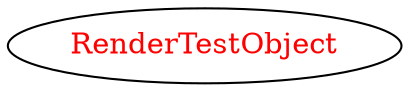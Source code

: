 digraph dependencyGraph {
 concentrate=true;
 ranksep="2.0";
 rankdir="LR"; 
 splines="ortho";
"RenderTestObject" [fontcolor="red"];
}